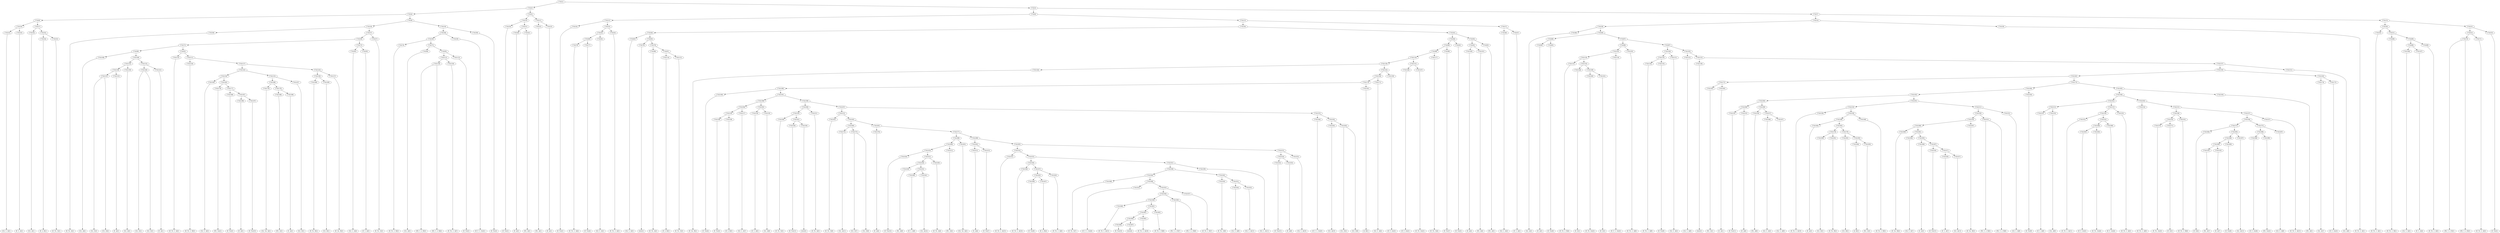 digraph sample{
"C742(1)"->"C742(2)"
"C742(1)"->"C742(3)"
"C742(2)"->"C742(4)"
"C742(2)"->"C742(5)"
"C742(3)"->"C742(6)"
"C742(3)"->"C742(7)"
"C742(4)"->"C742(8)"
"C742(4)"->"C742(9)"
"C742(5)"->"C742(10)"
"C742(5)"->"C742(11)"
"C742(6)"->"C742(12)"
"C742(6)"->"C742(13)"
"C742(7)"->"C742(14)"
"C742(7)"->"C742(15)"
"C742(8)"->"C742(16)"
"C742(8)"->"C742(17)"
"C742(9)"->"C742(18)"
"C742(9)"->"C742(19)"
"C742(10)"->"C742(20)"
"C742(10)"->"C742(21)"
"C742(11)"->"C742(22)"
"C742(11)"->"C742(23)"
"C742(12)"->"C742(24)"
"C742(12)"->"C742(25)"
"C742(13)"->"C742(26)"
"C742(13)"->"C742(27)"
"C742(14)"->"C742(28)"
"C742(14)"->"C742(29)"
"C742(15)"->"C742(30)"
"C742(15)"->"C742(31)"
"C742(16)"->"C742(32)"
"C742(16)"->"C742(33)"
"C742(17)"->"C742(34)"
"C742(17)"->"C742(35)"
"C742(18)"->"C742(36)"
"C742(18)"->"C742(37)"
"C742(19)"->"C742(38)"
"C742(19)"->"C742(39)"
"C742(20)"->"[D  Fis](1)"
"C742(21)"->"C742(40)"
"C742(21)"->"C742(41)"
"C742(22)"->"[Fis  A](1)"
"C742(23)"->"[D  A](1)"
"C742(24)"->"[D  Fis](2)"
"C742(25)"->"C742(42)"
"C742(25)"->"C742(43)"
"C742(26)"->"C742(44)"
"C742(26)"->"C742(45)"
"C742(27)"->"C742(46)"
"C742(27)"->"C742(47)"
"C742(28)"->"C742(48)"
"C742(28)"->"C742(49)"
"C742(29)"->"[E  Fis  G  A](1)"
"C742(30)"->"C742(50)"
"C742(30)"->"C742(51)"
"C742(31)"->"C742(52)"
"C742(31)"->"C742(53)"
"C742(32)"->"[Cis  G  A](1)"
"C742(33)"->"[E  G  A](1)"
"C742(34)"->"[Cis  A](1)"
"C742(35)"->"C742(54)"
"C742(35)"->"C742(55)"
"C742(36)"->"[D  Fis  A](1)"
"C742(37)"->"C742(56)"
"C742(37)"->"C742(57)"
"C742(38)"->"C742(58)"
"C742(38)"->"C742(59)"
"C742(39)"->"[D  Fis](3)"
"C742(40)"->"[D  A](2)"
"C742(41)"->"[Fis  A](2)"
"C742(42)"->"C742(60)"
"C742(42)"->"C742(61)"
"C742(43)"->"[E  Fis  G  A](2)"
"C742(44)"->"C742(62)"
"C742(44)"->"C742(63)"
"C742(45)"->"C742(64)"
"C742(45)"->"C742(65)"
"C742(46)"->"[Cis  G  A](2)"
"C742(47)"->"[E  G  A](2)"
"C742(48)"->"[Cis  A](2)"
"C742(49)"->"C742(66)"
"C742(49)"->"C742(67)"
"C742(50)"->"[D  Fis  G  A](1)"
"C742(51)"->"C742(68)"
"C742(51)"->"C742(69)"
"C742(52)"->"C742(70)"
"C742(52)"->"C742(71)"
"C742(53)"->"[E  Fis](1)"
"C742(54)"->"[D  A  B](1)"
"C742(55)"->"[E  Fis  G](1)"
"C742(56)"->"C742(72)"
"C742(56)"->"C742(73)"
"C742(57)"->"[E  Fis  G](2)"
"C742(58)"->"C742(74)"
"C742(58)"->"C742(75)"
"C742(59)"->"[D  E  G  Gis](1)"
"C742(60)"->"C742(76)"
"C742(60)"->"C742(77)"
"C742(61)"->"[Cis  E  A](1)"
"C742(62)"->"[Cis  G  A](3)"
"C742(63)"->"C742(78)"
"C742(63)"->"C742(79)"
"C742(64)"->"C742(80)"
"C742(64)"->"C742(81)"
"C742(65)"->"C742(82)"
"C742(65)"->"C742(83)"
"C742(66)"->"C742(84)"
"C742(66)"->"C742(85)"
"C742(67)"->"C742(86)"
"C742(67)"->"C742(87)"
"C742(68)"->"[D  Fis  G  B](1)"
"C742(69)"->"C742(88)"
"C742(69)"->"C742(89)"
"C742(70)"->"[Fis  G  A  B](1)"
"C742(70)"->"[Fis  G  A  B](2)"
"C742(71)"->"[E  Fis  G  A](3)"
"C742(72)"->"C742(90)"
"C742(72)"->"C742(91)"
"C742(73)"->"C742(92)"
"C742(73)"->"C742(93)"
"C742(74)"->"[D  Fis  G  B](2)"
"C742(75)"->"C742(94)"
"C742(75)"->"C742(95)"
"C742(76)"->"[E  Fis  G  A](4)"
"C742(77)"->"[D  Fis](4)"
"C742(78)"->"[rest](1)"
"C742(79)"->"C742(96)"
"C742(79)"->"C742(97)"
"C742(80)"->"C742(98)"
"C742(80)"->"C742(99)"
"C742(81)"->"[D  Fis](5)"
"C742(82)"->"C742(100)"
"C742(82)"->"C742(101)"
"C742(83)"->"[Fis  A](3)"
"C742(84)"->"[D  A](3)"
"C742(85)"->"[D  Fis](6)"
"C742(86)"->"C742(102)"
"C742(86)"->"C742(103)"
"C742(87)"->"C742(104)"
"C742(87)"->"C742(105)"
"C742(88)"->"C742(106)"
"C742(88)"->"C742(107)"
"C742(89)"->"[E  Fis  G  A](5)"
"C742(90)"->"C742(108)"
"C742(90)"->"C742(109)"
"C742(91)"->"C742(110)"
"C742(91)"->"C742(111)"
"C742(92)"->"[Cis  G  A](4)"
"C742(93)"->"[E  G  A](3)"
"C742(94)"->"[Cis  A](3)"
"C742(95)"->"C742(112)"
"C742(95)"->"C742(113)"
"C742(96)"->"[D  Fis  A](2)"
"C742(97)"->"C742(114)"
"C742(97)"->"C742(115)"
"C742(98)"->"C742(116)"
"C742(98)"->"C742(117)"
"C742(99)"->"[D  Fis](7)"
"C742(100)"->"[D  A](4)"
"C742(101)"->"[Fis  A](4)"
"C742(102)"->"C742(118)"
"C742(102)"->"C742(119)"
"C742(103)"->"[E  Fis  G  A](6)"
"C742(104)"->"C742(120)"
"C742(104)"->"C742(121)"
"C742(105)"->"C742(122)"
"C742(105)"->"C742(123)"
"C742(106)"->"[Cis  G  A](5)"
"C742(107)"->"[E  G  A](4)"
"C742(108)"->"[Cis  A](4)"
"C742(109)"->"C742(124)"
"C742(109)"->"C742(125)"
"C742(110)"->"[D  Fis  G  A](2)"
"C742(111)"->"C742(126)"
"C742(111)"->"C742(127)"
"C742(112)"->"C742(128)"
"C742(112)"->"C742(129)"
"C742(113)"->"[E  Fis](2)"
"C742(114)"->"[D  A  B](2)"
"C742(115)"->"[E  Fis  G](3)"
"C742(116)"->"C742(130)"
"C742(116)"->"C742(131)"
"C742(117)"->"[E  Fis  G](4)"
"C742(118)"->"C742(132)"
"C742(118)"->"C742(133)"
"C742(119)"->"[D  E  G  Gis](2)"
"C742(120)"->"C742(134)"
"C742(120)"->"C742(135)"
"C742(121)"->"[Cis  E  A](2)"
"C742(122)"->"[Cis  G  A](6)"
"C742(123)"->"C742(136)"
"C742(123)"->"C742(137)"
"C742(124)"->"C742(138)"
"C742(124)"->"C742(139)"
"C742(125)"->"C742(140)"
"C742(125)"->"C742(141)"
"C742(126)"->"[D  Fis  G  B](3)"
"C742(127)"->"C742(142)"
"C742(127)"->"C742(143)"
"C742(128)"->"[Fis  G  A  B](3)"
"C742(128)"->"[Fis  G  A  B](4)"
"C742(129)"->"[E  Fis  G  A](7)"
"C742(130)"->"C742(144)"
"C742(130)"->"C742(145)"
"C742(131)"->"C742(146)"
"C742(131)"->"C742(147)"
"C742(132)"->"[D  Fis  G  B](4)"
"C742(133)"->"C742(148)"
"C742(133)"->"C742(149)"
"C742(134)"->"[E  Fis  G  A](8)"
"C742(135)"->"[D  Fis](8)"
"C742(136)"->"[rest](2)"
"C742(137)"->"C742(150)"
"C742(137)"->"C742(151)"
"C742(138)"->"C742(152)"
"C742(138)"->"C742(153)"
"C742(139)"->"[Cis  A](5)"
"C742(140)"->"[Cis  E](1)"
"C742(140)"->"[Cis  E](2)"
"C742(141)"->"[E  A](1)"
"C742(142)"->"C742(154)"
"C742(142)"->"C742(155)"
"C742(143)"->"C742(156)"
"C742(143)"->"C742(157)"
"C742(144)"->"[D  Gis  B](1)"
"C742(145)"->"C742(158)"
"C742(145)"->"C742(159)"
"C742(146)"->"[D  E  Gis](1)"
"C742(147)"->"[E  Fis  Gis](1)"
"C742(148)"->"[D  E](1)"
"C742(149)"->"C742(160)"
"C742(149)"->"C742(161)"
"C742(150)"->"C742(162)"
"C742(150)"->"C742(163)"
"C742(151)"->"[Cis  A](6)"
"C742(152)"->"[Cis  E](3)"
"C742(152)"->"[Cis  E](4)"
"C742(153)"->"[E  A](2)"
"C742(154)"->"C742(164)"
"C742(154)"->"C742(165)"
"C742(155)"->"C742(166)"
"C742(155)"->"C742(167)"
"C742(156)"->"C742(168)"
"C742(156)"->"C742(169)"
"C742(157)"->"[D  Gis  B](2)"
"C742(158)"->"C742(170)"
"C742(158)"->"C742(171)"
"C742(159)"->"[D  E  Gis](2)"
"C742(160)"->"[E  Fis  Gis](2)"
"C742(161)"->"[D  E](2)"
"C742(162)"->"C742(172)"
"C742(162)"->"C742(173)"
"C742(163)"->"C742(174)"
"C742(163)"->"C742(175)"
"C742(164)"->"[Cis  E  A](3)"
"C742(165)"->"C742(176)"
"C742(165)"->"C742(177)"
"C742(166)"->"C742(178)"
"C742(166)"->"C742(179)"
"C742(167)"->"[Cis  D](1)"
"C742(168)"->"[D  Fis  B](1)"
"C742(169)"->"[Cis  B](1)"
"C742(170)"->"C742(180)"
"C742(170)"->"C742(181)"
"C742(171)"->"[Cis  E  A](4)"
"C742(172)"->"C742(182)"
"C742(172)"->"C742(183)"
"C742(173)"->"C742(184)"
"C742(173)"->"C742(185)"
"C742(174)"->"[Cis  A](7)"
"C742(175)"->"[D  E  Gis](3)"
"C742(176)"->"[Fis  Gis](1)"
"C742(177)"->"C742(186)"
"C742(177)"->"C742(187)"
"C742(178)"->"[Cis  Gis  A](1)"
"C742(179)"->"C742(188)"
"C742(179)"->"C742(189)"
"C742(180)"->"C742(190)"
"C742(180)"->"C742(191)"
"C742(181)"->"[A  B](1)"
"C742(182)"->"[Fis  G](1)"
"C742(183)"->"[G  A](1)"
"C742(184)"->"C742(192)"
"C742(184)"->"C742(193)"
"C742(185)"->"C742(194)"
"C742(185)"->"C742(195)"
"C742(186)"->"[E  Fis](3)"
"C742(187)"->"C742(196)"
"C742(187)"->"C742(197)"
"C742(188)"->"[Fis  G](2)"
"C742(189)"->"[G  A](2)"
"C742(190)"->"[E  Fis](4)"
"C742(191)"->"C742(198)"
"C742(191)"->"C742(199)"
"C742(192)"->"C742(200)"
"C742(192)"->"C742(201)"
"C742(193)"->"[D  Fis](9)"
"C742(194)"->"C742(202)"
"C742(194)"->"C742(203)"
"C742(195)"->"[Fis  A](5)"
"C742(196)"->"[D  A](5)"
"C742(197)"->"[D  Fis](10)"
"C742(198)"->"C742(204)"
"C742(198)"->"C742(205)"
"C742(199)"->"C742(206)"
"C742(199)"->"C742(207)"
"C742(200)"->"C742(208)"
"C742(200)"->"C742(209)"
"C742(201)"->"C742(210)"
"C742(201)"->"C742(211)"
"C742(202)"->"C742(212)"
"C742(202)"->"C742(213)"
"C742(203)"->"C742(214)"
"C742(203)"->"C742(215)"
"C742(204)"->"C742(216)"
"C742(204)"->"C742(217)"
"C742(205)"->"C742(218)"
"C742(205)"->"C742(219)"
"C742(206)"->"C742(220)"
"C742(206)"->"C742(221)"
"C742(207)"->"C742(222)"
"C742(207)"->"C742(223)"
"C742(208)"->"C742(224)"
"C742(208)"->"C742(225)"
"C742(209)"->"C742(226)"
"C742(209)"->"C742(227)"
"C742(210)"->"C742(228)"
"C742(210)"->"C742(229)"
"C742(211)"->"C742(230)"
"C742(211)"->"C742(231)"
"C742(212)"->"C742(232)"
"C742(212)"->"C742(233)"
"C742(213)"->"C742(234)"
"C742(213)"->"C742(235)"
"C742(214)"->"[E  Fis  G  A](9)"
"C742(215)"->"C742(236)"
"C742(215)"->"C742(237)"
"C742(216)"->"C742(238)"
"C742(216)"->"C742(239)"
"C742(217)"->"[Cis  G  A](7)"
"C742(218)"->"[E  G  A](5)"
"C742(219)"->"[Cis  A](8)"
"C742(220)"->"C742(240)"
"C742(220)"->"C742(241)"
"C742(221)"->"[D  Fis  A](3)"
"C742(222)"->"C742(242)"
"C742(222)"->"C742(243)"
"C742(223)"->"C742(244)"
"C742(223)"->"C742(245)"
"C742(224)"->"[D  Fis](11)"
"C742(225)"->"[D  A](6)"
"C742(226)"->"[Fis  A](6)"
"C742(227)"->"C742(246)"
"C742(227)"->"C742(247)"
"C742(228)"->"[E  Fis  G  A](10)"
"C742(229)"->"C742(248)"
"C742(229)"->"C742(249)"
"C742(230)"->"C742(250)"
"C742(230)"->"C742(251)"
"C742(231)"->"[Cis  G  A](8)"
"C742(232)"->"[E  G  A](6)"
"C742(233)"->"[Cis  A](9)"
"C742(234)"->"C742(252)"
"C742(234)"->"C742(253)"
"C742(235)"->"[D  Fis  G  A](3)"
"C742(236)"->"C742(254)"
"C742(236)"->"C742(255)"
"C742(237)"->"C742(256)"
"C742(237)"->"C742(257)"
"C742(238)"->"[E  Fis](5)"
"C742(239)"->"[D  A  B](3)"
"C742(240)"->"[E  Fis  G](5)"
"C742(241)"->"C742(258)"
"C742(241)"->"C742(259)"
"C742(242)"->"[E  Fis  G](6)"
"C742(243)"->"C742(260)"
"C742(243)"->"C742(261)"
"C742(244)"->"[D  E  G  Gis](3)"
"C742(245)"->"C742(262)"
"C742(245)"->"C742(263)"
"C742(246)"->"[Cis  E  A](5)"
"C742(247)"->"[Cis  G  A](9)"
"C742(248)"->"C742(264)"
"C742(248)"->"C742(265)"
"C742(249)"->"[D  Fis  G  B](5)"
"C742(250)"->"C742(266)"
"C742(250)"->"C742(267)"
"C742(251)"->"[Fis  G  A  B](5)"
"C742(251)"->"[Fis  G  A  B](6)"
"C742(252)"->"[E  Fis  G  A](11)"
"C742(253)"->"C742(268)"
"C742(253)"->"C742(269)"
"C742(254)"->"C742(270)"
"C742(254)"->"C742(271)"
"C742(255)"->"[D  Fis  G  B](6)"
"C742(256)"->"C742(272)"
"C742(256)"->"C742(273)"
"C742(257)"->"[E  Fis  G  A](12)"
"C742(258)"->"[D  Fis](12)"
"C742(259)"->"[rest](3)"
"C742(260)"->"C742(274)"
"C742(260)"->"C742(275)"
"C742(261)"->"C742(276)"
"C742(261)"->"C742(277)"
"C742(262)"->"[Cis  A](10)"
"C742(263)"->"[Cis  E](5)"
"C742(263)"->"[Cis  E](6)"
"C742(264)"->"[E  A](3)"
"C742(265)"->"C742(278)"
"C742(265)"->"C742(279)"
"C742(266)"->"C742(280)"
"C742(266)"->"C742(281)"
"C742(267)"->"[D  Gis  B](3)"
"C742(268)"->"C742(282)"
"C742(268)"->"C742(283)"
"C742(269)"->"[D  E  Gis](4)"
"C742(270)"->"[E  Fis  Gis](3)"
"C742(271)"->"[D  E](3)"
"C742(272)"->"C742(284)"
"C742(272)"->"C742(285)"
"C742(273)"->"C742(286)"
"C742(273)"->"C742(287)"
"C742(274)"->"[Cis  A](11)"
"C742(275)"->"[Cis  E](7)"
"C742(275)"->"[Cis  E](8)"
"C742(276)"->"[E  A](4)"
"C742(277)"->"C742(288)"
"C742(277)"->"C742(289)"
"C742(278)"->"C742(290)"
"C742(278)"->"C742(291)"
"C742(279)"->"C742(292)"
"C742(279)"->"C742(293)"
"C742(280)"->"[D  Gis  B](4)"
"C742(281)"->"C742(294)"
"C742(281)"->"C742(295)"
"C742(282)"->"[D  E  Gis](5)"
"C742(283)"->"[E  Fis  Gis](4)"
"C742(284)"->"[D  E](4)"
"C742(285)"->"C742(296)"
"C742(285)"->"C742(297)"
"C742(286)"->"C742(298)"
"C742(286)"->"C742(299)"
"C742(287)"->"[Cis  E  A](6)"
"C742(288)"->"C742(300)"
"C742(288)"->"C742(301)"
"C742(289)"->"C742(302)"
"C742(289)"->"C742(303)"
"C742(290)"->"[Cis  D](2)"
"C742(291)"->"[D  Fis  B](2)"
"C742(292)"->"[Cis  B](2)"
"C742(293)"->"C742(304)"
"C742(293)"->"C742(305)"
"C742(294)"->"[Cis  E  A](7)"
"C742(295)"->"C742(306)"
"C742(295)"->"C742(307)"
"C742(296)"->"C742(308)"
"C742(296)"->"C742(309)"
"C742(297)"->"[Cis  A](12)"
"C742(298)"->"[D  E  Gis](6)"
"C742(299)"->"[Fis  Gis](2)"
"C742(300)"->"C742(310)"
"C742(300)"->"C742(311)"
"C742(301)"->"[Cis  Gis  A](2)"
"C742(302)"->"C742(312)"
"C742(302)"->"C742(313)"
"C742(303)"->"C742(314)"
"C742(303)"->"C742(315)"
"C742(304)"->"[A  B](2)"
"C742(305)"->"[Fis  G](3)"
"C742(306)"->"[G  A](3)"
"C742(307)"->"C742(316)"
"C742(307)"->"C742(317)"
"C742(308)"->"C742(318)"
"C742(308)"->"C742(319)"
"C742(309)"->"[E  Fis](6)"
"C742(310)"->"C742(320)"
"C742(310)"->"C742(321)"
"C742(311)"->"[Fis  G](4)"
"C742(312)"->"[G  A](4)"
"C742(313)"->"[E  Fis](7)"
"C742(314)"->"C742(322)"
"C742(314)"->"C742(323)"
"C742(315)"->"C742(324)"
"C742(315)"->"C742(325)"
"C742(316)"->"[D  Fis](13)"
"C742(317)"->"C742(326)"
"C742(317)"->"C742(327)"
"C742(318)"->"[Fis  A](7)"
"C742(319)"->"[D  A](7)"
"C742(320)"->"[D  Fis](14)"
"C742(321)"->"C742(328)"
"C742(321)"->"C742(329)"
"C742(322)"->"[E  Fis  G  A](13)"
"C742(323)"->"C742(330)"
"C742(323)"->"C742(331)"
"C742(324)"->"C742(332)"
"C742(324)"->"C742(333)"
"C742(325)"->"[Cis  G  A](10)"
"C742(326)"->"[E  G  A](7)"
"C742(327)"->"[Cis  A](13)"
"C742(328)"->"C742(334)"
"C742(328)"->"C742(335)"
"C742(329)"->"[D  Fis  A](4)"
"C742(330)"->"C742(336)"
"C742(330)"->"C742(337)"
"C742(331)"->"C742(338)"
"C742(331)"->"C742(339)"
"C742(332)"->"[D  Fis](15)"
"C742(333)"->"[D  A](8)"
"C742(334)"->"[Fis  A](8)"
"C742(335)"->"C742(340)"
"C742(335)"->"C742(341)"
"C742(336)"->"[E  Fis  G  A](14)"
"C742(337)"->"C742(342)"
"C742(337)"->"C742(343)"
"C742(338)"->"C742(344)"
"C742(338)"->"C742(345)"
"C742(339)"->"[Cis  G  A](11)"
"C742(340)"->"[E  G  A](8)"
"C742(341)"->"[Cis  A](14)"
"C742(342)"->"C742(346)"
"C742(342)"->"C742(347)"
"C742(343)"->"[D  Fis  G  A](4)"
"C742(344)"->"C742(348)"
"C742(344)"->"C742(349)"
"C742(345)"->"C742(350)"
"C742(345)"->"C742(351)"
"C742(346)"->"[E  Fis](8)"
"C742(347)"->"[D  A  B](4)"
"C742(348)"->"[E  Fis  G](7)"
"C742(349)"->"C742(352)"
"C742(349)"->"C742(353)"
"C742(350)"->"[E  Fis  G](8)"
"C742(351)"->"C742(354)"
"C742(351)"->"C742(355)"
"C742(352)"->"[D  E  G  Gis](4)"
"C742(353)"->"C742(356)"
"C742(353)"->"C742(357)"
"C742(354)"->"[Cis  E  A](8)"
"C742(355)"->"[Cis  G  A](12)"
"C742(356)"->"C742(358)"
"C742(356)"->"C742(359)"
"C742(357)"->"[D  Fis  G  B](7)"
"C742(358)"->"C742(360)"
"C742(358)"->"C742(361)"
"C742(359)"->"[Fis  G  A  B](7)"
"C742(359)"->"[Fis  G  A  B](8)"
"C742(360)"->"[E  Fis  G  A](15)"
"C742(361)"->"C742(362)"
"C742(361)"->"C742(363)"
"C742(362)"->"C742(364)"
"C742(362)"->"C742(365)"
"C742(363)"->"[D  Fis  G  B](8)"
"C742(364)"->"C742(366)"
"C742(364)"->"C742(367)"
"C742(365)"->"[E  Fis  G  A](16)"
"C742(366)"->"[D  Fis](16)"
"C742(367)"->"[rest](4)"
{rank = min; "C742(1)";}
{rank = same; "C742(2)"; "C742(3)";}
{rank = same; "C742(4)"; "C742(5)"; "C742(6)"; "C742(7)";}
{rank = same; "C742(8)"; "C742(9)"; "C742(10)"; "C742(11)"; "C742(12)"; "C742(13)"; "C742(14)"; "C742(15)";}
{rank = same; "C742(16)"; "C742(17)"; "C742(18)"; "C742(19)"; "C742(20)"; "C742(21)"; "C742(22)"; "C742(23)"; "C742(24)"; "C742(25)"; "C742(26)"; "C742(27)"; "C742(28)"; "C742(29)"; "C742(30)"; "C742(31)";}
{rank = same; "C742(32)"; "C742(33)"; "C742(34)"; "C742(35)"; "C742(36)"; "C742(37)"; "C742(38)"; "C742(39)"; "C742(40)"; "C742(41)"; "C742(42)"; "C742(43)"; "C742(44)"; "C742(45)"; "C742(46)"; "C742(47)"; "C742(48)"; "C742(49)"; "C742(50)"; "C742(51)"; "C742(52)"; "C742(53)";}
{rank = same; "C742(54)"; "C742(55)"; "C742(56)"; "C742(57)"; "C742(58)"; "C742(59)"; "C742(60)"; "C742(61)"; "C742(62)"; "C742(63)"; "C742(64)"; "C742(65)"; "C742(66)"; "C742(67)"; "C742(68)"; "C742(69)"; "C742(70)"; "C742(71)";}
{rank = same; "C742(72)"; "C742(73)"; "C742(74)"; "C742(75)"; "C742(76)"; "C742(77)"; "C742(78)"; "C742(79)"; "C742(80)"; "C742(81)"; "C742(82)"; "C742(83)"; "C742(84)"; "C742(85)"; "C742(86)"; "C742(87)"; "C742(88)"; "C742(89)";}
{rank = same; "C742(90)"; "C742(91)"; "C742(92)"; "C742(93)"; "C742(94)"; "C742(95)"; "C742(96)"; "C742(97)"; "C742(98)"; "C742(99)"; "C742(100)"; "C742(101)"; "C742(102)"; "C742(103)"; "C742(104)"; "C742(105)"; "C742(106)"; "C742(107)";}
{rank = same; "C742(108)"; "C742(109)"; "C742(110)"; "C742(111)"; "C742(112)"; "C742(113)"; "C742(114)"; "C742(115)"; "C742(116)"; "C742(117)"; "C742(118)"; "C742(119)"; "C742(120)"; "C742(121)"; "C742(122)"; "C742(123)";}
{rank = same; "C742(124)"; "C742(125)"; "C742(126)"; "C742(127)"; "C742(128)"; "C742(129)"; "C742(130)"; "C742(131)"; "C742(132)"; "C742(133)"; "C742(134)"; "C742(135)"; "C742(136)"; "C742(137)";}
{rank = same; "C742(138)"; "C742(139)"; "C742(140)"; "C742(141)"; "C742(142)"; "C742(143)"; "C742(144)"; "C742(145)"; "C742(146)"; "C742(147)"; "C742(148)"; "C742(149)"; "C742(150)"; "C742(151)";}
{rank = same; "C742(152)"; "C742(153)"; "C742(154)"; "C742(155)"; "C742(156)"; "C742(157)"; "C742(158)"; "C742(159)"; "C742(160)"; "C742(161)"; "C742(162)"; "C742(163)";}
{rank = same; "C742(164)"; "C742(165)"; "C742(166)"; "C742(167)"; "C742(168)"; "C742(169)"; "C742(170)"; "C742(171)"; "C742(172)"; "C742(173)"; "C742(174)"; "C742(175)";}
{rank = same; "C742(176)"; "C742(177)"; "C742(178)"; "C742(179)"; "C742(180)"; "C742(181)"; "C742(182)"; "C742(183)"; "C742(184)"; "C742(185)";}
{rank = same; "C742(186)"; "C742(187)"; "C742(188)"; "C742(189)"; "C742(190)"; "C742(191)"; "C742(192)"; "C742(193)"; "C742(194)"; "C742(195)";}
{rank = same; "C742(196)"; "C742(197)"; "C742(198)"; "C742(199)"; "C742(200)"; "C742(201)"; "C742(202)"; "C742(203)";}
{rank = same; "C742(204)"; "C742(205)"; "C742(206)"; "C742(207)"; "C742(208)"; "C742(209)"; "C742(210)"; "C742(211)"; "C742(212)"; "C742(213)"; "C742(214)"; "C742(215)";}
{rank = same; "C742(216)"; "C742(217)"; "C742(218)"; "C742(219)"; "C742(220)"; "C742(221)"; "C742(222)"; "C742(223)"; "C742(224)"; "C742(225)"; "C742(226)"; "C742(227)"; "C742(228)"; "C742(229)"; "C742(230)"; "C742(231)"; "C742(232)"; "C742(233)"; "C742(234)"; "C742(235)"; "C742(236)"; "C742(237)";}
{rank = same; "C742(238)"; "C742(239)"; "C742(240)"; "C742(241)"; "C742(242)"; "C742(243)"; "C742(244)"; "C742(245)"; "C742(246)"; "C742(247)"; "C742(248)"; "C742(249)"; "C742(250)"; "C742(251)"; "C742(252)"; "C742(253)"; "C742(254)"; "C742(255)"; "C742(256)"; "C742(257)";}
{rank = same; "C742(258)"; "C742(259)"; "C742(260)"; "C742(261)"; "C742(262)"; "C742(263)"; "C742(264)"; "C742(265)"; "C742(266)"; "C742(267)"; "C742(268)"; "C742(269)"; "C742(270)"; "C742(271)"; "C742(272)"; "C742(273)";}
{rank = same; "C742(274)"; "C742(275)"; "C742(276)"; "C742(277)"; "C742(278)"; "C742(279)"; "C742(280)"; "C742(281)"; "C742(282)"; "C742(283)"; "C742(284)"; "C742(285)"; "C742(286)"; "C742(287)";}
{rank = same; "C742(288)"; "C742(289)"; "C742(290)"; "C742(291)"; "C742(292)"; "C742(293)"; "C742(294)"; "C742(295)"; "C742(296)"; "C742(297)"; "C742(298)"; "C742(299)";}
{rank = same; "C742(300)"; "C742(301)"; "C742(302)"; "C742(303)"; "C742(304)"; "C742(305)"; "C742(306)"; "C742(307)"; "C742(308)"; "C742(309)";}
{rank = same; "C742(310)"; "C742(311)"; "C742(312)"; "C742(313)"; "C742(314)"; "C742(315)"; "C742(316)"; "C742(317)"; "C742(318)"; "C742(319)";}
{rank = same; "C742(320)"; "C742(321)"; "C742(322)"; "C742(323)"; "C742(324)"; "C742(325)"; "C742(326)"; "C742(327)";}
{rank = same; "C742(328)"; "C742(329)"; "C742(330)"; "C742(331)"; "C742(332)"; "C742(333)";}
{rank = same; "C742(334)"; "C742(335)"; "C742(336)"; "C742(337)"; "C742(338)"; "C742(339)";}
{rank = same; "C742(340)"; "C742(341)"; "C742(342)"; "C742(343)"; "C742(344)"; "C742(345)";}
{rank = same; "C742(346)"; "C742(347)"; "C742(348)"; "C742(349)"; "C742(350)"; "C742(351)";}
{rank = same; "C742(352)"; "C742(353)"; "C742(354)"; "C742(355)";}
{rank = same; "C742(356)"; "C742(357)";}
{rank = same; "C742(358)"; "C742(359)";}
{rank = same; "C742(360)"; "C742(361)";}
{rank = same; "C742(362)"; "C742(363)";}
{rank = same; "C742(364)"; "C742(365)";}
{rank = same; "C742(366)"; "C742(367)";}
{rank = same; "[D  Fis](1)"; "[Fis  A](1)"; "[D  A](1)"; "[D  Fis](2)"; "[E  Fis  G  A](1)"; "[Cis  G  A](1)"; "[E  G  A](1)"; "[Cis  A](1)"; "[D  Fis  A](1)"; "[D  Fis](3)"; "[D  A](2)"; "[Fis  A](2)"; "[E  Fis  G  A](2)"; "[Cis  G  A](2)"; "[E  G  A](2)"; "[Cis  A](2)"; "[D  Fis  G  A](1)"; "[E  Fis](1)"; "[D  A  B](1)"; "[E  Fis  G](1)"; "[E  Fis  G](2)"; "[D  E  G  Gis](1)"; "[Cis  E  A](1)"; "[Cis  G  A](3)"; "[D  Fis  G  B](1)"; "[Fis  G  A  B](1)"; "[Fis  G  A  B](2)"; "[E  Fis  G  A](3)"; "[D  Fis  G  B](2)"; "[E  Fis  G  A](4)"; "[D  Fis](4)"; "[rest](1)"; "[D  Fis](5)"; "[Fis  A](3)"; "[D  A](3)"; "[D  Fis](6)"; "[E  Fis  G  A](5)"; "[Cis  G  A](4)"; "[E  G  A](3)"; "[Cis  A](3)"; "[D  Fis  A](2)"; "[D  Fis](7)"; "[D  A](4)"; "[Fis  A](4)"; "[E  Fis  G  A](6)"; "[Cis  G  A](5)"; "[E  G  A](4)"; "[Cis  A](4)"; "[D  Fis  G  A](2)"; "[E  Fis](2)"; "[D  A  B](2)"; "[E  Fis  G](3)"; "[E  Fis  G](4)"; "[D  E  G  Gis](2)"; "[Cis  E  A](2)"; "[Cis  G  A](6)"; "[D  Fis  G  B](3)"; "[Fis  G  A  B](3)"; "[Fis  G  A  B](4)"; "[E  Fis  G  A](7)"; "[D  Fis  G  B](4)"; "[E  Fis  G  A](8)"; "[D  Fis](8)"; "[rest](2)"; "[Cis  A](5)"; "[Cis  E](1)"; "[Cis  E](2)"; "[E  A](1)"; "[D  Gis  B](1)"; "[D  E  Gis](1)"; "[E  Fis  Gis](1)"; "[D  E](1)"; "[Cis  A](6)"; "[Cis  E](3)"; "[Cis  E](4)"; "[E  A](2)"; "[D  Gis  B](2)"; "[D  E  Gis](2)"; "[E  Fis  Gis](2)"; "[D  E](2)"; "[Cis  E  A](3)"; "[Cis  D](1)"; "[D  Fis  B](1)"; "[Cis  B](1)"; "[Cis  E  A](4)"; "[Cis  A](7)"; "[D  E  Gis](3)"; "[Fis  Gis](1)"; "[Cis  Gis  A](1)"; "[A  B](1)"; "[Fis  G](1)"; "[G  A](1)"; "[E  Fis](3)"; "[Fis  G](2)"; "[G  A](2)"; "[E  Fis](4)"; "[D  Fis](9)"; "[Fis  A](5)"; "[D  A](5)"; "[D  Fis](10)"; "[E  Fis  G  A](9)"; "[Cis  G  A](7)"; "[E  G  A](5)"; "[Cis  A](8)"; "[D  Fis  A](3)"; "[D  Fis](11)"; "[D  A](6)"; "[Fis  A](6)"; "[E  Fis  G  A](10)"; "[Cis  G  A](8)"; "[E  G  A](6)"; "[Cis  A](9)"; "[D  Fis  G  A](3)"; "[E  Fis](5)"; "[D  A  B](3)"; "[E  Fis  G](5)"; "[E  Fis  G](6)"; "[D  E  G  Gis](3)"; "[Cis  E  A](5)"; "[Cis  G  A](9)"; "[D  Fis  G  B](5)"; "[Fis  G  A  B](5)"; "[Fis  G  A  B](6)"; "[E  Fis  G  A](11)"; "[D  Fis  G  B](6)"; "[E  Fis  G  A](12)"; "[D  Fis](12)"; "[rest](3)"; "[Cis  A](10)"; "[Cis  E](5)"; "[Cis  E](6)"; "[E  A](3)"; "[D  Gis  B](3)"; "[D  E  Gis](4)"; "[E  Fis  Gis](3)"; "[D  E](3)"; "[Cis  A](11)"; "[Cis  E](7)"; "[Cis  E](8)"; "[E  A](4)"; "[D  Gis  B](4)"; "[D  E  Gis](5)"; "[E  Fis  Gis](4)"; "[D  E](4)"; "[Cis  E  A](6)"; "[Cis  D](2)"; "[D  Fis  B](2)"; "[Cis  B](2)"; "[Cis  E  A](7)"; "[Cis  A](12)"; "[D  E  Gis](6)"; "[Fis  Gis](2)"; "[Cis  Gis  A](2)"; "[A  B](2)"; "[Fis  G](3)"; "[G  A](3)"; "[E  Fis](6)"; "[Fis  G](4)"; "[G  A](4)"; "[E  Fis](7)"; "[D  Fis](13)"; "[Fis  A](7)"; "[D  A](7)"; "[D  Fis](14)"; "[E  Fis  G  A](13)"; "[Cis  G  A](10)"; "[E  G  A](7)"; "[Cis  A](13)"; "[D  Fis  A](4)"; "[D  Fis](15)"; "[D  A](8)"; "[Fis  A](8)"; "[E  Fis  G  A](14)"; "[Cis  G  A](11)"; "[E  G  A](8)"; "[Cis  A](14)"; "[D  Fis  G  A](4)"; "[E  Fis](8)"; "[D  A  B](4)"; "[E  Fis  G](7)"; "[E  Fis  G](8)"; "[D  E  G  Gis](4)"; "[Cis  E  A](8)"; "[Cis  G  A](12)"; "[D  Fis  G  B](7)"; "[Fis  G  A  B](7)"; "[Fis  G  A  B](8)"; "[E  Fis  G  A](15)"; "[D  Fis  G  B](8)"; "[E  Fis  G  A](16)"; "[D  Fis](16)"; "[rest](4)";}
}